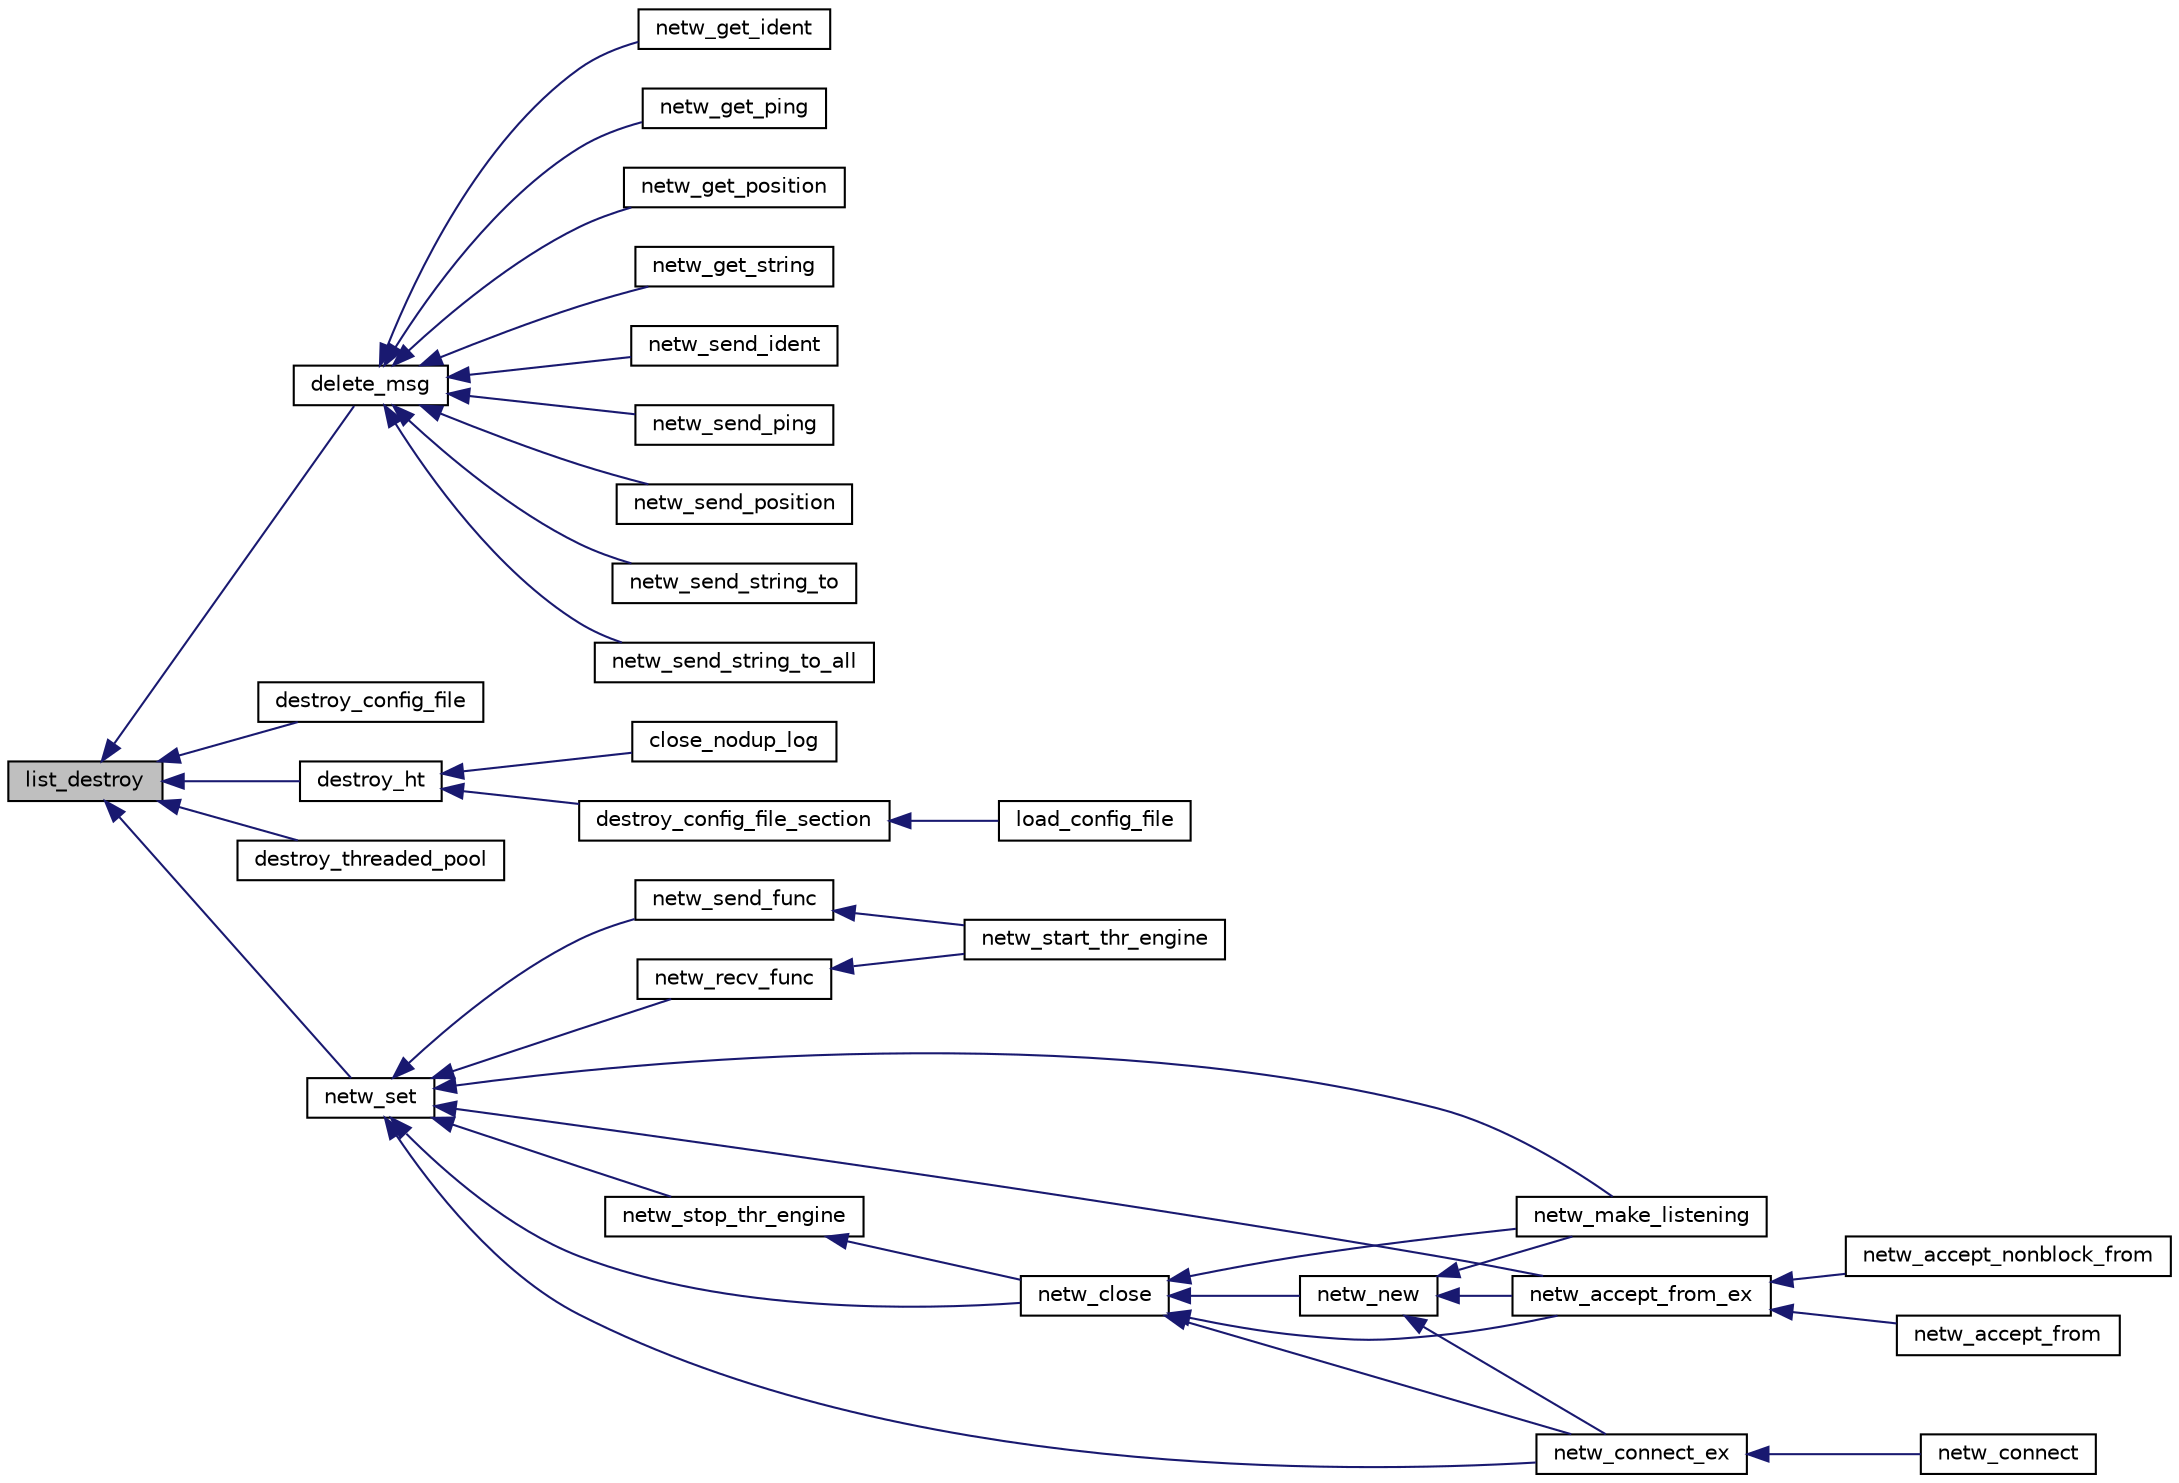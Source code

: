 digraph G
{
  edge [fontname="Helvetica",fontsize="10",labelfontname="Helvetica",labelfontsize="10"];
  node [fontname="Helvetica",fontsize="10",shape=record];
  rankdir=LR;
  Node1 [label="list_destroy",height=0.2,width=0.4,color="black", fillcolor="grey75", style="filled" fontcolor="black"];
  Node1 -> Node2 [dir=back,color="midnightblue",fontsize="10",style="solid",fontname="Helvetica"];
  Node2 [label="delete_msg",height=0.2,width=0.4,color="black", fillcolor="white", style="filled",URL="$n__network__msg_8c.html#ac9319c44f9fc771710bc2095519a0cfb",tooltip="Delete a NETW_MSG *object."];
  Node2 -> Node3 [dir=back,color="midnightblue",fontsize="10",style="solid",fontname="Helvetica"];
  Node3 [label="netw_get_ident",height=0.2,width=0.4,color="black", fillcolor="white", style="filled",URL="$n__network__msg_8c.html#af2d84e34e50db7b3b7aca16c6bdb06f8",tooltip="Retrieves identification from netwmsg."];
  Node2 -> Node4 [dir=back,color="midnightblue",fontsize="10",style="solid",fontname="Helvetica"];
  Node4 [label="netw_get_ping",height=0.2,width=0.4,color="black", fillcolor="white", style="filled",URL="$n__network__msg_8c.html#ae420c2ecf92f1d0391df32a383eb485c",tooltip="Retrieves a ping travel elapsed time."];
  Node2 -> Node5 [dir=back,color="midnightblue",fontsize="10",style="solid",fontname="Helvetica"];
  Node5 [label="netw_get_position",height=0.2,width=0.4,color="black", fillcolor="white", style="filled",URL="$n__network__msg_8c.html#a241bf3b1ebc63dd986dfec1b0fe4998b",tooltip="Retrieves position from netwmsg."];
  Node2 -> Node6 [dir=back,color="midnightblue",fontsize="10",style="solid",fontname="Helvetica"];
  Node6 [label="netw_get_string",height=0.2,width=0.4,color="black", fillcolor="white", style="filled",URL="$n__network__msg_8c.html#a810dcf6c6b78b21137c626ba499228ff",tooltip="Retrieves string from netwmsg."];
  Node2 -> Node7 [dir=back,color="midnightblue",fontsize="10",style="solid",fontname="Helvetica"];
  Node7 [label="netw_send_ident",height=0.2,width=0.4,color="black", fillcolor="white", style="filled",URL="$n__network__msg_8c.html#ae8345266fcf7a23c0e8ffe176b0e086f",tooltip="Add a formatted NETWMSG_IDENT message to the specified network."];
  Node2 -> Node8 [dir=back,color="midnightblue",fontsize="10",style="solid",fontname="Helvetica"];
  Node8 [label="netw_send_ping",height=0.2,width=0.4,color="black", fillcolor="white", style="filled",URL="$n__network__msg_8c.html#a660b0821177394fcfcb7afb8c24fd80a",tooltip="Add a ping reply to the network."];
  Node2 -> Node9 [dir=back,color="midnightblue",fontsize="10",style="solid",fontname="Helvetica"];
  Node9 [label="netw_send_position",height=0.2,width=0.4,color="black", fillcolor="white", style="filled",URL="$n__network__msg_8c.html#a9dbcd5aef0dbecf19bceea2ddb46bdd4",tooltip="Add a formatted NETWMSG_IDENT message to the specified network."];
  Node2 -> Node10 [dir=back,color="midnightblue",fontsize="10",style="solid",fontname="Helvetica"];
  Node10 [label="netw_send_string_to",height=0.2,width=0.4,color="black", fillcolor="white", style="filled",URL="$n__network__msg_8c.html#a70307219ccb98fda70ef1ba236c52979",tooltip="Add a string to the network, aiming a specific user."];
  Node2 -> Node11 [dir=back,color="midnightblue",fontsize="10",style="solid",fontname="Helvetica"];
  Node11 [label="netw_send_string_to_all",height=0.2,width=0.4,color="black", fillcolor="white", style="filled",URL="$n__network__msg_8c.html#a16cdc3a012fc9127e1d297da1e16eee1",tooltip="Add a string to the network, aiming all server-side users."];
  Node1 -> Node12 [dir=back,color="midnightblue",fontsize="10",style="solid",fontname="Helvetica"];
  Node12 [label="destroy_config_file",height=0.2,width=0.4,color="black", fillcolor="white", style="filled",URL="$n__config__file_8c.html#a5c6e573bf39871c909dcd71c9bcc13b4",tooltip="Destroy a loaded config file."];
  Node1 -> Node13 [dir=back,color="midnightblue",fontsize="10",style="solid",fontname="Helvetica"];
  Node13 [label="destroy_ht",height=0.2,width=0.4,color="black", fillcolor="white", style="filled",URL="$n__hash_8c.html#a22a943135dbcdb1611b40ce0547111ce",tooltip="Free and set the table to NULL."];
  Node13 -> Node14 [dir=back,color="midnightblue",fontsize="10",style="solid",fontname="Helvetica"];
  Node14 [label="close_nodup_log",height=0.2,width=0.4,color="black", fillcolor="white", style="filled",URL="$n__nodup__log_8c.html#a46eca069bfff2be6809828df52d1031d",tooltip="Empty nodup logtable and close the no duplicate logging session."];
  Node13 -> Node15 [dir=back,color="midnightblue",fontsize="10",style="solid",fontname="Helvetica"];
  Node15 [label="destroy_config_file_section",height=0.2,width=0.4,color="black", fillcolor="white", style="filled",URL="$n__config__file_8c.html#abd0a2133de663a5b572ffa99e5273ec2",tooltip="Destroy a config file section."];
  Node15 -> Node16 [dir=back,color="midnightblue",fontsize="10",style="solid",fontname="Helvetica"];
  Node16 [label="load_config_file",height=0.2,width=0.4,color="black", fillcolor="white", style="filled",URL="$n__config__file_8c.html#a0206fadb78039ac602fc0696b27b85a6",tooltip="load a config file"];
  Node1 -> Node17 [dir=back,color="midnightblue",fontsize="10",style="solid",fontname="Helvetica"];
  Node17 [label="destroy_threaded_pool",height=0.2,width=0.4,color="black", fillcolor="white", style="filled",URL="$n__thread__pool_8c.html#a68de18cbc3a359b563d91501afbdde7d",tooltip="delete a thread_pool, exit the threads and free the structs"];
  Node1 -> Node18 [dir=back,color="midnightblue",fontsize="10",style="solid",fontname="Helvetica"];
  Node18 [label="netw_set",height=0.2,width=0.4,color="black", fillcolor="white", style="filled",URL="$n__network_8c.html#aa8e1fe7978995197f08aa0ef24a76c33",tooltip="Restart or reset the specified network ability."];
  Node18 -> Node19 [dir=back,color="midnightblue",fontsize="10",style="solid",fontname="Helvetica"];
  Node19 [label="netw_accept_from_ex",height=0.2,width=0.4,color="black", fillcolor="white", style="filled",URL="$n__network_8c.html#a7626fb82db9e0c46d8a4a4bdc18aab33",tooltip="make a normal &#39;accept&#39; . Network &#39;from&#39; must be allocated with netw_make_listening."];
  Node19 -> Node20 [dir=back,color="midnightblue",fontsize="10",style="solid",fontname="Helvetica"];
  Node20 [label="netw_accept_from",height=0.2,width=0.4,color="black", fillcolor="white", style="filled",URL="$n__network_8c.html#ab99090cbf623f95556ea610e690b50d9",tooltip="make a normal blocking &#39;accept&#39; . Network &#39;from&#39; must be allocated with netw_make_lis..."];
  Node19 -> Node21 [dir=back,color="midnightblue",fontsize="10",style="solid",fontname="Helvetica"];
  Node21 [label="netw_accept_nonblock_from",height=0.2,width=0.4,color="black", fillcolor="white", style="filled",URL="$n__network_8c.html#a32138772c399518190a14e81164fc469",tooltip="make a normal blocking &#39;accept&#39; . Network &#39;from&#39; must be allocated with netw_make_lis..."];
  Node18 -> Node22 [dir=back,color="midnightblue",fontsize="10",style="solid",fontname="Helvetica"];
  Node22 [label="netw_close",height=0.2,width=0.4,color="black", fillcolor="white", style="filled",URL="$n__network_8c.html#a21ef00b81f8d13f6106f8c94ca13d8e0",tooltip="Closing a specified Network, destroy queues, free the structure."];
  Node22 -> Node19 [dir=back,color="midnightblue",fontsize="10",style="solid",fontname="Helvetica"];
  Node22 -> Node23 [dir=back,color="midnightblue",fontsize="10",style="solid",fontname="Helvetica"];
  Node23 [label="netw_connect_ex",height=0.2,width=0.4,color="black", fillcolor="white", style="filled",URL="$n__network_8c.html#ac0d7d33548003daf69ee703ee893f49f",tooltip="Use this to connect a NETWORK to any listening one."];
  Node23 -> Node24 [dir=back,color="midnightblue",fontsize="10",style="solid",fontname="Helvetica"];
  Node24 [label="netw_connect",height=0.2,width=0.4,color="black", fillcolor="white", style="filled",URL="$n__network_8c.html#ae18d52a130063ba1fd0a4cf4b6a2da20",tooltip="Use this to connect a NETWORK to any listening one, with following defaults: disable_naggle = 0 ..."];
  Node22 -> Node25 [dir=back,color="midnightblue",fontsize="10",style="solid",fontname="Helvetica"];
  Node25 [label="netw_make_listening",height=0.2,width=0.4,color="black", fillcolor="white", style="filled",URL="$n__network_8c.html#a52afd4f5662c9c8f334d224ae2cdbdf2",tooltip="Make a NETWORK be a Listening network."];
  Node22 -> Node26 [dir=back,color="midnightblue",fontsize="10",style="solid",fontname="Helvetica"];
  Node26 [label="netw_new",height=0.2,width=0.4,color="black", fillcolor="white", style="filled",URL="$n__network_8c.html#a9caee75e3a67942e37ccb4de2c889105",tooltip="Return an empty allocated network ready to be netw_closed."];
  Node26 -> Node19 [dir=back,color="midnightblue",fontsize="10",style="solid",fontname="Helvetica"];
  Node26 -> Node23 [dir=back,color="midnightblue",fontsize="10",style="solid",fontname="Helvetica"];
  Node26 -> Node25 [dir=back,color="midnightblue",fontsize="10",style="solid",fontname="Helvetica"];
  Node18 -> Node23 [dir=back,color="midnightblue",fontsize="10",style="solid",fontname="Helvetica"];
  Node18 -> Node25 [dir=back,color="midnightblue",fontsize="10",style="solid",fontname="Helvetica"];
  Node18 -> Node27 [dir=back,color="midnightblue",fontsize="10",style="solid",fontname="Helvetica"];
  Node27 [label="netw_recv_func",height=0.2,width=0.4,color="black", fillcolor="white", style="filled",URL="$n__network_8c.html#a63e06c0450013078c54bb4951e9438ac",tooltip="To Thread Receiving function."];
  Node27 -> Node28 [dir=back,color="midnightblue",fontsize="10",style="solid",fontname="Helvetica"];
  Node28 [label="netw_start_thr_engine",height=0.2,width=0.4,color="black", fillcolor="white", style="filled",URL="$n__network_8c.html#a0d300adbf6f3707a3b626e696e69440d",tooltip="Start the NETWORK netw Threaded Engine. Create a sending &amp; receiving thread."];
  Node18 -> Node29 [dir=back,color="midnightblue",fontsize="10",style="solid",fontname="Helvetica"];
  Node29 [label="netw_send_func",height=0.2,width=0.4,color="black", fillcolor="white", style="filled",URL="$n__network_8c.html#a2ef0aab7ff9fb531466a536773b53683",tooltip="Thread send function."];
  Node29 -> Node28 [dir=back,color="midnightblue",fontsize="10",style="solid",fontname="Helvetica"];
  Node18 -> Node30 [dir=back,color="midnightblue",fontsize="10",style="solid",fontname="Helvetica"];
  Node30 [label="netw_stop_thr_engine",height=0.2,width=0.4,color="black", fillcolor="white", style="filled",URL="$n__network_8c.html#ae88f40a3bcc364e8a8721c2fedffaa4e",tooltip="Stop a NETWORK connection sending and receing thread."];
  Node30 -> Node22 [dir=back,color="midnightblue",fontsize="10",style="solid",fontname="Helvetica"];
}
